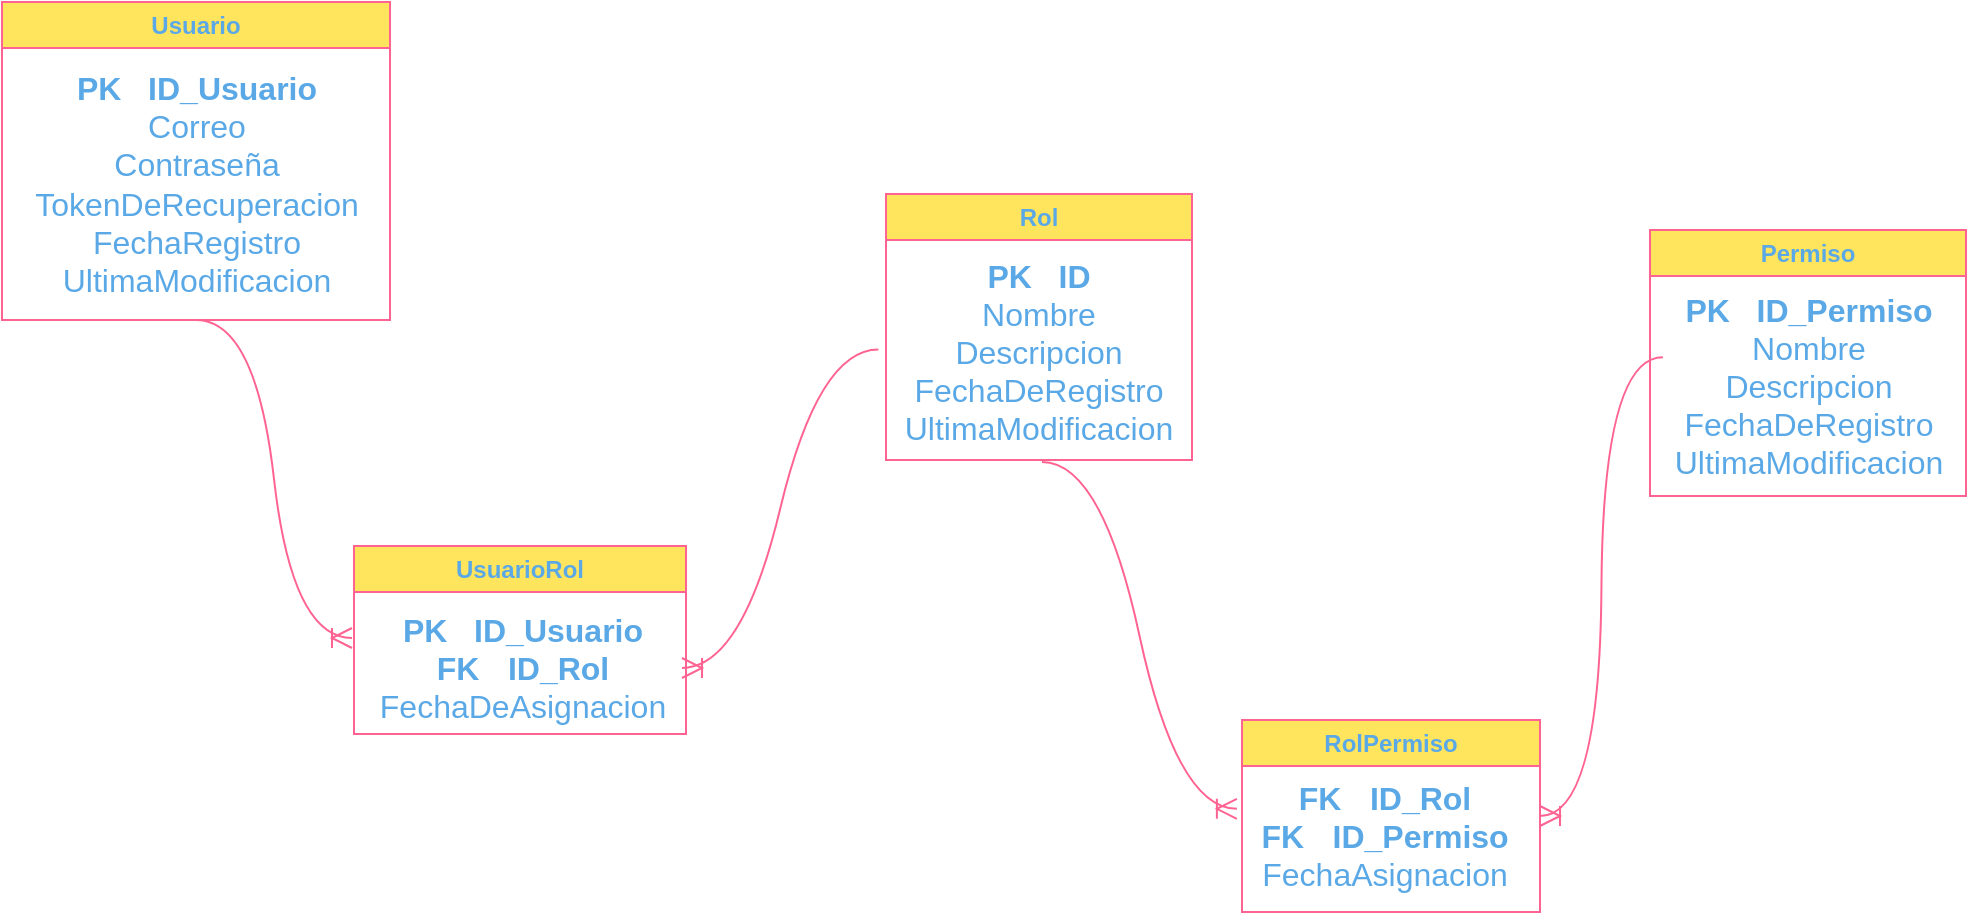 <mxfile version="26.0.16">
  <diagram name="Página-1" id="q0JxU8ujddhiVZk8PMOj">
    <mxGraphModel dx="1314" dy="619" grid="0" gridSize="10" guides="1" tooltips="1" connect="1" arrows="1" fold="1" page="0" pageScale="1" pageWidth="827" pageHeight="1169" math="0" shadow="0">
      <root>
        <mxCell id="0" />
        <mxCell id="1" parent="0" />
        <mxCell id="TwNNo_80yUvEnZkuU8MJ-1" value="Usuario" style="swimlane;whiteSpace=wrap;html=1;labelBackgroundColor=none;fillColor=#FFE45E;strokeColor=#FF6392;fontColor=#5AA9E6;" vertex="1" parent="1">
          <mxGeometry x="-450" y="167" width="194" height="159" as="geometry" />
        </mxCell>
        <mxCell id="TwNNo_80yUvEnZkuU8MJ-2" value="&lt;b&gt;PK&lt;span style=&quot;white-space: pre;&quot;&gt;&#x9;&lt;/span&gt;ID_Usuario&lt;/b&gt;&lt;div&gt;Correo&lt;/div&gt;&lt;div&gt;Contraseña&lt;/div&gt;&lt;div&gt;TokenDeRecuperacion&lt;/div&gt;&lt;div&gt;FechaRegistro&lt;/div&gt;&lt;div&gt;UltimaModificacion&lt;/div&gt;" style="text;html=1;align=center;verticalAlign=middle;resizable=0;points=[];autosize=1;strokeColor=none;fillColor=none;fontSize=16;labelBackgroundColor=none;fontColor=#5AA9E6;" vertex="1" parent="TwNNo_80yUvEnZkuU8MJ-1">
          <mxGeometry x="7" y="27" width="180" height="127" as="geometry" />
        </mxCell>
        <mxCell id="TwNNo_80yUvEnZkuU8MJ-4" value="UsuarioRol" style="swimlane;whiteSpace=wrap;html=1;labelBackgroundColor=none;fillColor=#FFE45E;strokeColor=#FF6392;fontColor=#5AA9E6;" vertex="1" parent="1">
          <mxGeometry x="-274" y="439" width="166" height="94" as="geometry" />
        </mxCell>
        <mxCell id="TwNNo_80yUvEnZkuU8MJ-6" value="&lt;b&gt;PK&lt;span style=&quot;white-space: pre;&quot;&gt;&#x9;&lt;/span&gt;ID_Usuario&lt;/b&gt;&lt;div&gt;&lt;b&gt;FK&lt;span style=&quot;white-space: pre;&quot;&gt;&#x9;&lt;/span&gt;ID_Rol&lt;/b&gt;&lt;/div&gt;&lt;div&gt;FechaDeAsignacion&lt;/div&gt;" style="text;html=1;align=center;verticalAlign=middle;resizable=0;points=[];autosize=1;strokeColor=none;fillColor=none;fontSize=16;labelBackgroundColor=none;fontColor=#5AA9E6;" vertex="1" parent="TwNNo_80yUvEnZkuU8MJ-4">
          <mxGeometry x="3" y="26" width="161" height="70" as="geometry" />
        </mxCell>
        <mxCell id="TwNNo_80yUvEnZkuU8MJ-7" value="Rol" style="swimlane;whiteSpace=wrap;html=1;labelBackgroundColor=none;fillColor=#FFE45E;strokeColor=#FF6392;fontColor=#5AA9E6;" vertex="1" parent="1">
          <mxGeometry x="-8" y="263" width="153" height="133" as="geometry" />
        </mxCell>
        <mxCell id="TwNNo_80yUvEnZkuU8MJ-8" value="&lt;b&gt;PK&lt;span style=&quot;white-space: pre;&quot;&gt;&#x9;&lt;/span&gt;ID&lt;/b&gt;&lt;div&gt;Nombre&lt;/div&gt;&lt;div&gt;Descripcion&lt;/div&gt;&lt;div&gt;FechaDeRegistro&lt;/div&gt;&lt;div&gt;UltimaModificacion&lt;/div&gt;" style="text;html=1;align=center;verticalAlign=middle;resizable=0;points=[];autosize=1;strokeColor=none;fillColor=none;fontSize=16;labelBackgroundColor=none;fontColor=#5AA9E6;" vertex="1" parent="TwNNo_80yUvEnZkuU8MJ-7">
          <mxGeometry y="25" width="152" height="108" as="geometry" />
        </mxCell>
        <mxCell id="TwNNo_80yUvEnZkuU8MJ-19" value="" style="edgeStyle=entityRelationEdgeStyle;fontSize=12;html=1;endArrow=ERoneToMany;rounded=0;strokeColor=#FF6392;fontColor=#5AA9E6;startSize=8;endSize=8;curved=1;fillColor=#FFE45E;entryX=-0.018;entryY=0.306;entryDx=0;entryDy=0;entryPerimeter=0;" edge="1" parent="TwNNo_80yUvEnZkuU8MJ-7" target="TwNNo_80yUvEnZkuU8MJ-12">
          <mxGeometry width="100" height="100" relative="1" as="geometry">
            <mxPoint x="78" y="134" as="sourcePoint" />
            <mxPoint x="178" y="34" as="targetPoint" />
          </mxGeometry>
        </mxCell>
        <mxCell id="TwNNo_80yUvEnZkuU8MJ-11" value="RolPermiso" style="swimlane;whiteSpace=wrap;html=1;labelBackgroundColor=none;fillColor=#FFE45E;strokeColor=#FF6392;fontColor=#5AA9E6;" vertex="1" parent="1">
          <mxGeometry x="170" y="526" width="149" height="96" as="geometry" />
        </mxCell>
        <mxCell id="TwNNo_80yUvEnZkuU8MJ-12" value="&lt;b&gt;FK&lt;span style=&quot;white-space: pre;&quot;&gt;&#x9;&lt;/span&gt;ID_Rol&lt;/b&gt;&lt;div&gt;&lt;b&gt;FK&lt;span style=&quot;white-space: pre;&quot;&gt;&#x9;&lt;/span&gt;ID_Permiso&lt;/b&gt;&lt;/div&gt;&lt;div&gt;FechaAsignacion&lt;/div&gt;" style="text;html=1;align=center;verticalAlign=middle;resizable=0;points=[];autosize=1;strokeColor=none;fillColor=none;fontSize=16;labelBackgroundColor=none;fontColor=#5AA9E6;" vertex="1" parent="TwNNo_80yUvEnZkuU8MJ-11">
          <mxGeometry y="23" width="142" height="70" as="geometry" />
        </mxCell>
        <mxCell id="TwNNo_80yUvEnZkuU8MJ-15" value="" style="group" vertex="1" connectable="0" parent="1">
          <mxGeometry x="374" y="281" width="158" height="133" as="geometry" />
        </mxCell>
        <mxCell id="TwNNo_80yUvEnZkuU8MJ-13" value="Permiso" style="swimlane;whiteSpace=wrap;html=1;labelBackgroundColor=none;fillColor=#FFE45E;strokeColor=#FF6392;fontColor=#5AA9E6;" vertex="1" parent="TwNNo_80yUvEnZkuU8MJ-15">
          <mxGeometry width="158" height="133" as="geometry" />
        </mxCell>
        <mxCell id="TwNNo_80yUvEnZkuU8MJ-14" value="&lt;b&gt;PK&lt;span style=&quot;white-space: pre;&quot;&gt;&#x9;&lt;/span&gt;ID_Permiso&lt;/b&gt;&lt;div&gt;Nombre&lt;/div&gt;&lt;div&gt;Descripcion&lt;/div&gt;&lt;div&gt;FechaDeRegistro&lt;/div&gt;&lt;div&gt;UltimaModificacion&lt;/div&gt;" style="text;html=1;align=center;verticalAlign=middle;resizable=0;points=[];autosize=1;strokeColor=none;fillColor=none;fontSize=16;labelBackgroundColor=none;fontColor=#5AA9E6;" vertex="1" parent="TwNNo_80yUvEnZkuU8MJ-15">
          <mxGeometry x="2.5" y="23.5" width="152" height="108" as="geometry" />
        </mxCell>
        <mxCell id="TwNNo_80yUvEnZkuU8MJ-17" value="" style="edgeStyle=entityRelationEdgeStyle;fontSize=12;html=1;endArrow=ERoneToMany;rounded=0;strokeColor=#FF6392;fontColor=#5AA9E6;startSize=8;endSize=8;curved=1;fillColor=#FFE45E;exitX=0.5;exitY=1;exitDx=0;exitDy=0;" edge="1" parent="1" source="TwNNo_80yUvEnZkuU8MJ-1">
          <mxGeometry width="100" height="100" relative="1" as="geometry">
            <mxPoint x="-375" y="585" as="sourcePoint" />
            <mxPoint x="-275" y="485" as="targetPoint" />
          </mxGeometry>
        </mxCell>
        <mxCell id="TwNNo_80yUvEnZkuU8MJ-18" value="" style="edgeStyle=entityRelationEdgeStyle;fontSize=12;html=1;endArrow=ERoneToMany;rounded=0;strokeColor=#FF6392;fontColor=#5AA9E6;startSize=8;endSize=8;curved=1;fillColor=#FFE45E;exitX=-0.025;exitY=0.489;exitDx=0;exitDy=0;exitPerimeter=0;" edge="1" parent="1" source="TwNNo_80yUvEnZkuU8MJ-8" target="TwNNo_80yUvEnZkuU8MJ-6">
          <mxGeometry width="100" height="100" relative="1" as="geometry">
            <mxPoint x="-91" y="468" as="sourcePoint" />
            <mxPoint x="9" y="368" as="targetPoint" />
          </mxGeometry>
        </mxCell>
        <mxCell id="TwNNo_80yUvEnZkuU8MJ-20" value="" style="edgeStyle=entityRelationEdgeStyle;fontSize=12;html=1;endArrow=ERoneToMany;rounded=0;strokeColor=#FF6392;fontColor=#5AA9E6;startSize=8;endSize=8;curved=1;fillColor=#FFE45E;entryX=1;entryY=0.5;entryDx=0;entryDy=0;exitX=0.026;exitY=0.371;exitDx=0;exitDy=0;exitPerimeter=0;" edge="1" parent="1" source="TwNNo_80yUvEnZkuU8MJ-14" target="TwNNo_80yUvEnZkuU8MJ-11">
          <mxGeometry width="100" height="100" relative="1" as="geometry">
            <mxPoint x="245" y="623" as="sourcePoint" />
            <mxPoint x="345" y="523" as="targetPoint" />
          </mxGeometry>
        </mxCell>
      </root>
    </mxGraphModel>
  </diagram>
</mxfile>
